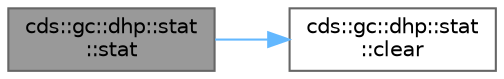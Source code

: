 digraph "cds::gc::dhp::stat::stat"
{
 // LATEX_PDF_SIZE
  bgcolor="transparent";
  edge [fontname=Helvetica,fontsize=10,labelfontname=Helvetica,labelfontsize=10];
  node [fontname=Helvetica,fontsize=10,shape=box,height=0.2,width=0.4];
  rankdir="LR";
  Node1 [id="Node000001",label="cds::gc::dhp::stat\l::stat",height=0.2,width=0.4,color="gray40", fillcolor="grey60", style="filled", fontcolor="black",tooltip="Default ctor"];
  Node1 -> Node2 [id="edge1_Node000001_Node000002",color="steelblue1",style="solid",tooltip=" "];
  Node2 [id="Node000002",label="cds::gc::dhp::stat\l::clear",height=0.2,width=0.4,color="grey40", fillcolor="white", style="filled",URL="$structcds_1_1gc_1_1dhp_1_1stat.html#aa5414a72a46b8f1e858aaddcf0b69424",tooltip="Clears all counters"];
}
